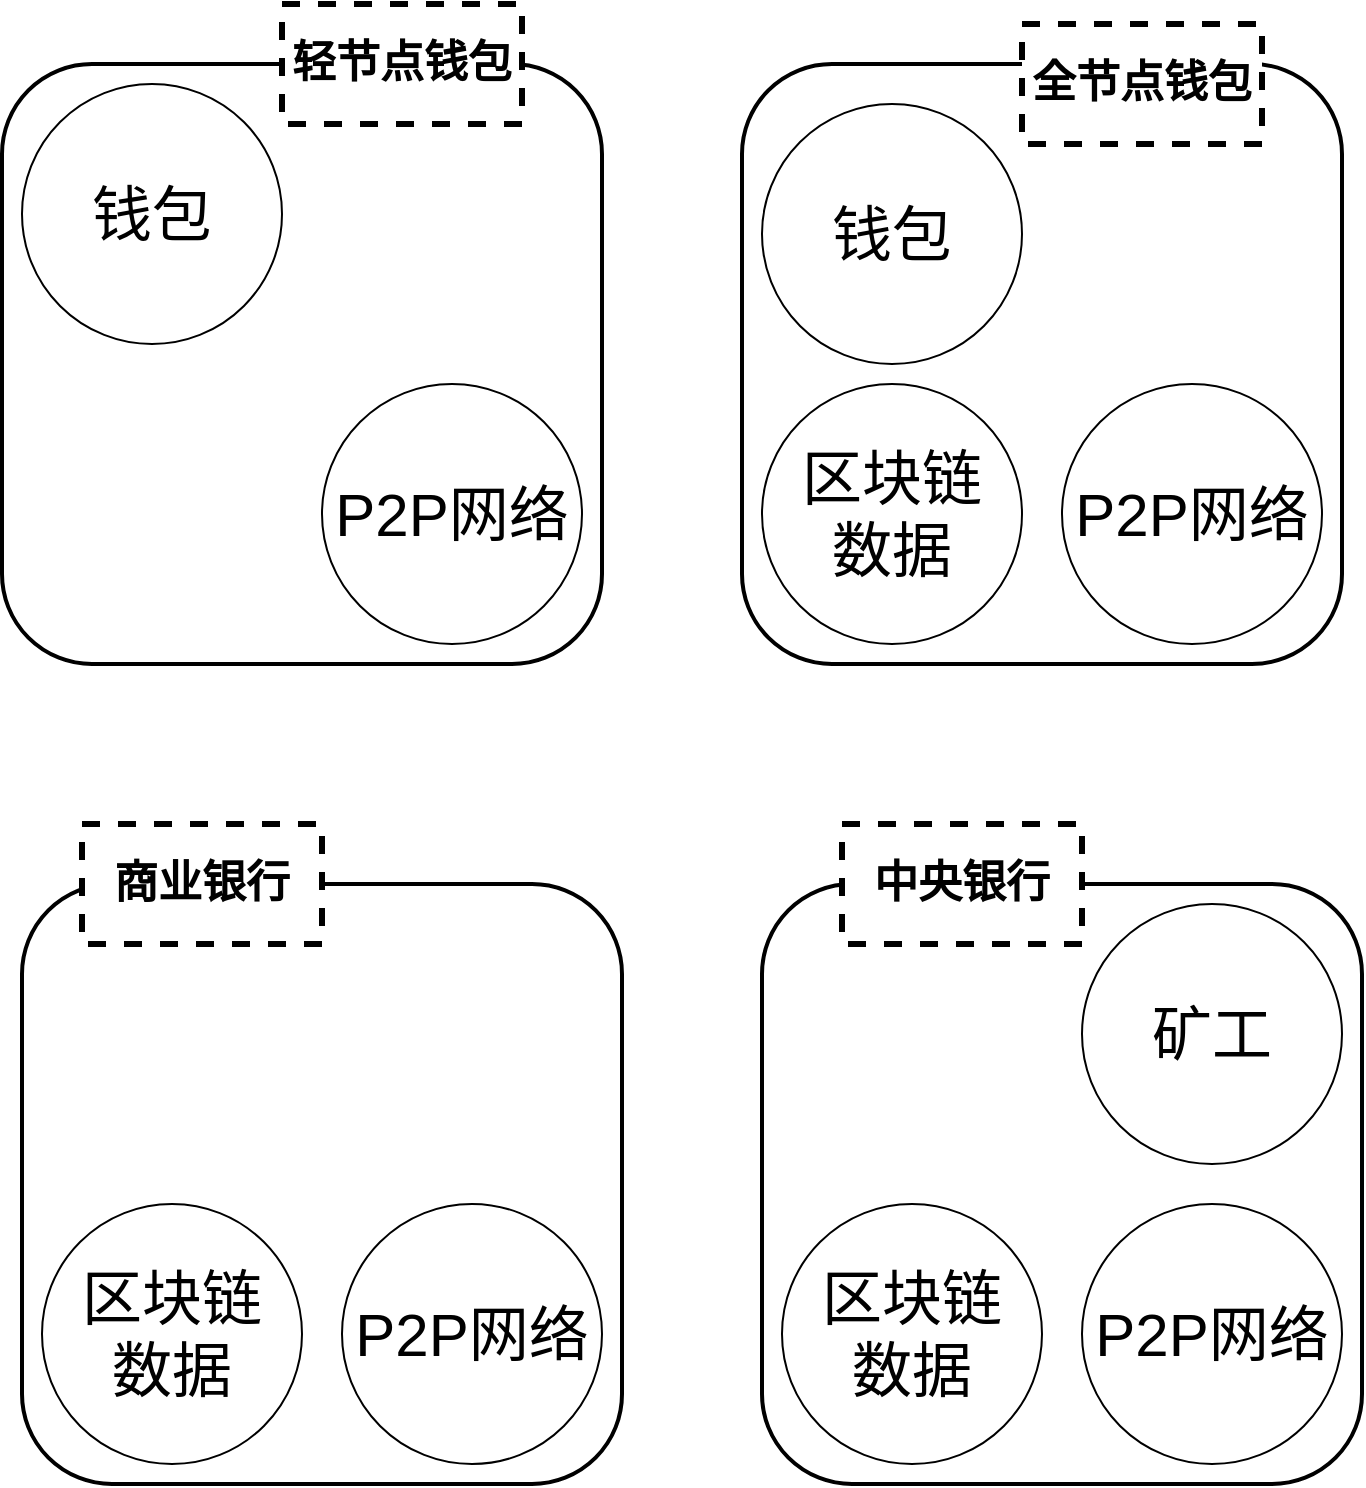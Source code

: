 <mxfile version="14.5.10" type="github">
  <diagram id="RUqUa4uMJxRUDKbFo6-b" name="Page-1">
    <mxGraphModel dx="1301" dy="1122" grid="1" gridSize="10" guides="1" tooltips="1" connect="1" arrows="1" fold="1" page="0" pageScale="1" pageWidth="827" pageHeight="1169" math="0" shadow="0">
      <root>
        <mxCell id="0" />
        <mxCell id="1" parent="0" />
        <mxCell id="y0aH20w7pRD61OkZ_pW8-1" value="" style="group" vertex="1" connectable="0" parent="1">
          <mxGeometry x="400" y="200" width="300" height="300" as="geometry" />
        </mxCell>
        <mxCell id="y0aH20w7pRD61OkZ_pW8-2" value="" style="rounded=1;whiteSpace=wrap;html=1;strokeWidth=2;" vertex="1" parent="y0aH20w7pRD61OkZ_pW8-1">
          <mxGeometry width="300" height="300" as="geometry" />
        </mxCell>
        <mxCell id="y0aH20w7pRD61OkZ_pW8-3" value="&lt;font style=&quot;font-size: 30px&quot;&gt;区块链&lt;br&gt;数据&lt;/font&gt;" style="ellipse;whiteSpace=wrap;html=1;aspect=fixed;" vertex="1" parent="y0aH20w7pRD61OkZ_pW8-1">
          <mxGeometry x="10" y="160" width="130" height="130" as="geometry" />
        </mxCell>
        <mxCell id="y0aH20w7pRD61OkZ_pW8-4" value="&lt;font style=&quot;font-size: 30px&quot;&gt;矿工&lt;/font&gt;" style="ellipse;whiteSpace=wrap;html=1;aspect=fixed;" vertex="1" parent="y0aH20w7pRD61OkZ_pW8-1">
          <mxGeometry x="160" y="10" width="130" height="130" as="geometry" />
        </mxCell>
        <mxCell id="y0aH20w7pRD61OkZ_pW8-5" value="&lt;font style=&quot;font-size: 30px&quot;&gt;P2P网络&lt;/font&gt;" style="ellipse;whiteSpace=wrap;html=1;aspect=fixed;" vertex="1" parent="y0aH20w7pRD61OkZ_pW8-1">
          <mxGeometry x="160" y="160" width="130" height="130" as="geometry" />
        </mxCell>
        <mxCell id="y0aH20w7pRD61OkZ_pW8-6" value="&lt;font style=&quot;font-size: 22px&quot;&gt;&lt;b&gt;中央银行&lt;/b&gt;&lt;/font&gt;" style="rounded=0;whiteSpace=wrap;html=1;shadow=0;glass=0;sketch=0;strokeWidth=3;dashed=1;" vertex="1" parent="y0aH20w7pRD61OkZ_pW8-1">
          <mxGeometry x="40" y="-30" width="120" height="60" as="geometry" />
        </mxCell>
        <mxCell id="y0aH20w7pRD61OkZ_pW8-27" value="" style="group;shadow=0;sketch=0;glass=0;" vertex="1" connectable="0" parent="1">
          <mxGeometry x="20" y="-210" width="300" height="350" as="geometry" />
        </mxCell>
        <mxCell id="y0aH20w7pRD61OkZ_pW8-28" value="" style="rounded=1;whiteSpace=wrap;html=1;strokeWidth=2;glass=0;" vertex="1" parent="y0aH20w7pRD61OkZ_pW8-27">
          <mxGeometry width="300" height="300" as="geometry" />
        </mxCell>
        <mxCell id="y0aH20w7pRD61OkZ_pW8-29" value="&lt;font style=&quot;font-size: 30px&quot;&gt;钱包&lt;/font&gt;" style="ellipse;whiteSpace=wrap;html=1;aspect=fixed;" vertex="1" parent="y0aH20w7pRD61OkZ_pW8-27">
          <mxGeometry x="10" y="10" width="130" height="130" as="geometry" />
        </mxCell>
        <mxCell id="y0aH20w7pRD61OkZ_pW8-30" value="&lt;font style=&quot;font-size: 30px&quot;&gt;P2P网络&lt;/font&gt;" style="ellipse;whiteSpace=wrap;html=1;aspect=fixed;" vertex="1" parent="y0aH20w7pRD61OkZ_pW8-27">
          <mxGeometry x="160" y="160" width="130" height="130" as="geometry" />
        </mxCell>
        <mxCell id="y0aH20w7pRD61OkZ_pW8-40" value="" style="group;shadow=0;sketch=0;glass=0;" vertex="1" connectable="0" parent="1">
          <mxGeometry x="380" y="-200" width="300" height="350" as="geometry" />
        </mxCell>
        <mxCell id="y0aH20w7pRD61OkZ_pW8-41" value="" style="rounded=1;whiteSpace=wrap;html=1;strokeWidth=2;glass=0;" vertex="1" parent="y0aH20w7pRD61OkZ_pW8-40">
          <mxGeometry x="10" y="-10" width="300" height="300" as="geometry" />
        </mxCell>
        <mxCell id="y0aH20w7pRD61OkZ_pW8-42" value="&lt;font style=&quot;font-size: 30px&quot;&gt;钱包&lt;/font&gt;" style="ellipse;whiteSpace=wrap;html=1;aspect=fixed;" vertex="1" parent="y0aH20w7pRD61OkZ_pW8-40">
          <mxGeometry x="20" y="10" width="130" height="130" as="geometry" />
        </mxCell>
        <mxCell id="y0aH20w7pRD61OkZ_pW8-43" value="&lt;font style=&quot;font-size: 30px&quot;&gt;P2P网络&lt;/font&gt;" style="ellipse;whiteSpace=wrap;html=1;aspect=fixed;" vertex="1" parent="y0aH20w7pRD61OkZ_pW8-40">
          <mxGeometry x="170" y="150" width="130" height="130" as="geometry" />
        </mxCell>
        <mxCell id="y0aH20w7pRD61OkZ_pW8-44" value="&lt;font style=&quot;font-size: 22px&quot;&gt;&lt;b&gt;全节点钱包&lt;/b&gt;&lt;/font&gt;" style="rounded=0;whiteSpace=wrap;html=1;shadow=0;glass=0;sketch=0;strokeWidth=3;dashed=1;" vertex="1" parent="y0aH20w7pRD61OkZ_pW8-40">
          <mxGeometry x="150" y="-30" width="120" height="60" as="geometry" />
        </mxCell>
        <mxCell id="y0aH20w7pRD61OkZ_pW8-47" value="&lt;font style=&quot;font-size: 30px&quot;&gt;区块链&lt;br&gt;数据&lt;/font&gt;" style="ellipse;whiteSpace=wrap;html=1;aspect=fixed;" vertex="1" parent="y0aH20w7pRD61OkZ_pW8-40">
          <mxGeometry x="20" y="150" width="130" height="130" as="geometry" />
        </mxCell>
        <mxCell id="y0aH20w7pRD61OkZ_pW8-48" value="" style="group" vertex="1" connectable="0" parent="1">
          <mxGeometry x="30" y="200" width="300" height="300" as="geometry" />
        </mxCell>
        <mxCell id="y0aH20w7pRD61OkZ_pW8-49" value="" style="rounded=1;whiteSpace=wrap;html=1;strokeWidth=2;" vertex="1" parent="y0aH20w7pRD61OkZ_pW8-48">
          <mxGeometry width="300" height="300" as="geometry" />
        </mxCell>
        <mxCell id="y0aH20w7pRD61OkZ_pW8-50" value="&lt;font style=&quot;font-size: 30px&quot;&gt;区块链&lt;br&gt;数据&lt;/font&gt;" style="ellipse;whiteSpace=wrap;html=1;aspect=fixed;" vertex="1" parent="y0aH20w7pRD61OkZ_pW8-48">
          <mxGeometry x="10" y="160" width="130" height="130" as="geometry" />
        </mxCell>
        <mxCell id="y0aH20w7pRD61OkZ_pW8-51" value="&lt;font style=&quot;font-size: 30px&quot;&gt;P2P网络&lt;/font&gt;" style="ellipse;whiteSpace=wrap;html=1;aspect=fixed;" vertex="1" parent="y0aH20w7pRD61OkZ_pW8-48">
          <mxGeometry x="160" y="160" width="130" height="130" as="geometry" />
        </mxCell>
        <mxCell id="y0aH20w7pRD61OkZ_pW8-52" value="&lt;font style=&quot;font-size: 22px&quot;&gt;&lt;b&gt;商业银行&lt;/b&gt;&lt;/font&gt;" style="rounded=0;whiteSpace=wrap;html=1;shadow=0;glass=0;sketch=0;strokeWidth=3;dashed=1;" vertex="1" parent="y0aH20w7pRD61OkZ_pW8-48">
          <mxGeometry x="30" y="-30" width="120" height="60" as="geometry" />
        </mxCell>
        <mxCell id="y0aH20w7pRD61OkZ_pW8-31" value="&lt;font style=&quot;font-size: 22px&quot;&gt;&lt;b&gt;轻节点钱包&lt;/b&gt;&lt;/font&gt;" style="rounded=0;whiteSpace=wrap;html=1;shadow=0;glass=0;sketch=0;strokeWidth=3;dashed=1;" vertex="1" parent="1">
          <mxGeometry x="160" y="-240" width="120" height="60" as="geometry" />
        </mxCell>
      </root>
    </mxGraphModel>
  </diagram>
</mxfile>
